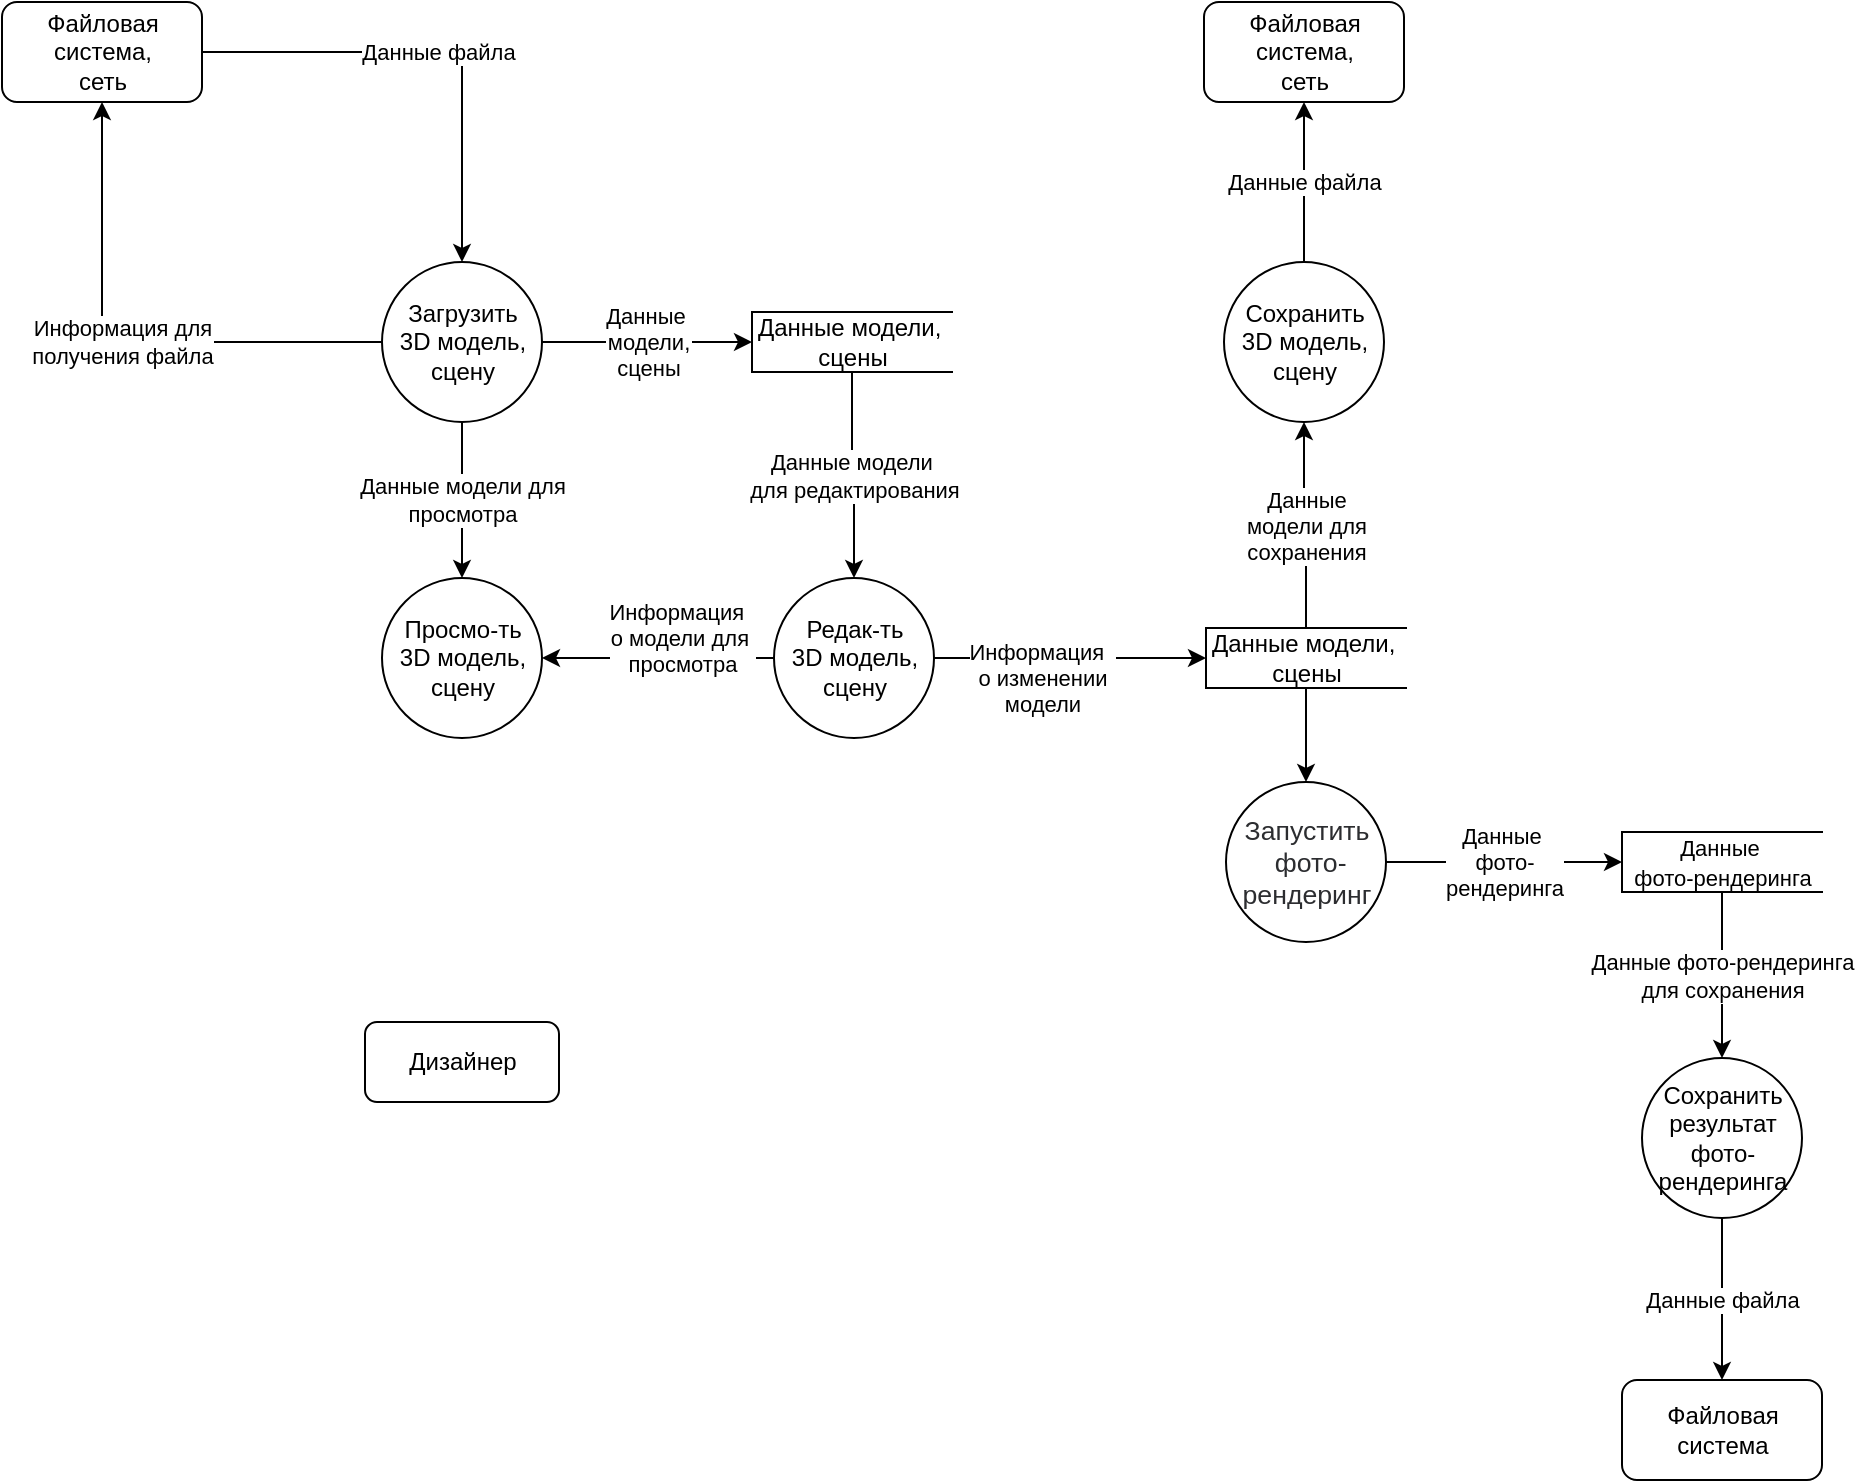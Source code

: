 <mxfile version="14.7.6" type="github">
  <diagram id="zpo06m7_BMjcQepiqPYK" name="Основная">
    <mxGraphModel dx="868" dy="482" grid="1" gridSize="10" guides="1" tooltips="1" connect="1" arrows="1" fold="1" page="1" pageScale="1" pageWidth="1169" pageHeight="827" math="0" shadow="0">
      <root>
        <mxCell id="0" />
        <mxCell id="1" parent="0" />
        <mxCell id="oDMPhcDwK1nl3bNBo1yr-3" value="Информация для&lt;br&gt;получения файла" style="edgeStyle=orthogonalEdgeStyle;rounded=0;orthogonalLoop=1;jettySize=auto;html=1;" edge="1" parent="1" source="nFgDgpKMFWf3unUXLBJT-1" target="60nflXu5xfEMRwVFv_RP-4">
          <mxGeometry relative="1" as="geometry" />
        </mxCell>
        <mxCell id="oDMPhcDwK1nl3bNBo1yr-5" value="Данные&amp;nbsp;&lt;br&gt;модели,&lt;br&gt;сцены" style="edgeStyle=orthogonalEdgeStyle;rounded=0;orthogonalLoop=1;jettySize=auto;html=1;" edge="1" parent="1" source="nFgDgpKMFWf3unUXLBJT-1" target="nFgDgpKMFWf3unUXLBJT-2">
          <mxGeometry relative="1" as="geometry" />
        </mxCell>
        <mxCell id="oDMPhcDwK1nl3bNBo1yr-26" value="Данные модели для&lt;br&gt;просмотра" style="edgeStyle=orthogonalEdgeStyle;rounded=0;orthogonalLoop=1;jettySize=auto;html=1;" edge="1" parent="1" source="nFgDgpKMFWf3unUXLBJT-1" target="oDMPhcDwK1nl3bNBo1yr-25">
          <mxGeometry relative="1" as="geometry" />
        </mxCell>
        <mxCell id="nFgDgpKMFWf3unUXLBJT-1" value="&lt;span&gt;Загрузить &lt;br&gt;3D модель, &lt;br&gt;сцену&lt;/span&gt;" style="shape=ellipse;html=1;dashed=0;whitespace=wrap;aspect=fixed;perimeter=ellipsePerimeter;" parent="1" vertex="1">
          <mxGeometry x="317" y="170" width="80" height="80" as="geometry" />
        </mxCell>
        <mxCell id="oDMPhcDwK1nl3bNBo1yr-8" value="Данные модели&amp;nbsp;&lt;br&gt;для редактирования" style="edgeStyle=orthogonalEdgeStyle;rounded=0;orthogonalLoop=1;jettySize=auto;html=1;" edge="1" parent="1" source="nFgDgpKMFWf3unUXLBJT-2" target="oDMPhcDwK1nl3bNBo1yr-7">
          <mxGeometry relative="1" as="geometry" />
        </mxCell>
        <mxCell id="oDMPhcDwK1nl3bNBo1yr-11" value="Данные &lt;br&gt;модели для&lt;br&gt;сохранения&lt;br&gt;" style="edgeStyle=orthogonalEdgeStyle;rounded=0;orthogonalLoop=1;jettySize=auto;html=1;exitX=0.5;exitY=0;exitDx=0;exitDy=0;" edge="1" parent="1" source="oDMPhcDwK1nl3bNBo1yr-14" target="oDMPhcDwK1nl3bNBo1yr-10">
          <mxGeometry relative="1" as="geometry" />
        </mxCell>
        <mxCell id="nFgDgpKMFWf3unUXLBJT-2" value="Данные модели,&amp;nbsp;&lt;br&gt;сцены" style="html=1;dashed=0;whitespace=wrap;shape=partialRectangle;right=0;" parent="1" vertex="1">
          <mxGeometry x="502" y="195" width="100" height="30" as="geometry" />
        </mxCell>
        <mxCell id="oDMPhcDwK1nl3bNBo1yr-4" value="Данные файла" style="edgeStyle=orthogonalEdgeStyle;rounded=0;orthogonalLoop=1;jettySize=auto;html=1;" edge="1" parent="1" source="60nflXu5xfEMRwVFv_RP-4" target="nFgDgpKMFWf3unUXLBJT-1">
          <mxGeometry relative="1" as="geometry" />
        </mxCell>
        <mxCell id="60nflXu5xfEMRwVFv_RP-4" value="Файловая &lt;br&gt;система,&lt;br&gt;сеть" style="html=1;dashed=0;whitespace=wrap;rounded=1;" parent="1" vertex="1">
          <mxGeometry x="127" y="40" width="100" height="50" as="geometry" />
        </mxCell>
        <mxCell id="oDMPhcDwK1nl3bNBo1yr-1" value="Файловая&lt;br&gt;система,&lt;br&gt;сеть" style="html=1;dashed=0;whitespace=wrap;rounded=1;" vertex="1" parent="1">
          <mxGeometry x="728" y="40" width="100" height="50" as="geometry" />
        </mxCell>
        <mxCell id="oDMPhcDwK1nl3bNBo1yr-2" value="Дизайнер" style="html=1;dashed=0;whitespace=wrap;rounded=1;" vertex="1" parent="1">
          <mxGeometry x="308.5" y="550" width="97" height="40" as="geometry" />
        </mxCell>
        <mxCell id="oDMPhcDwK1nl3bNBo1yr-15" value="Информация&amp;nbsp;&amp;nbsp;&lt;br&gt;о изменении &lt;br&gt;модели" style="edgeStyle=orthogonalEdgeStyle;rounded=0;orthogonalLoop=1;jettySize=auto;html=1;" edge="1" parent="1" source="oDMPhcDwK1nl3bNBo1yr-7" target="oDMPhcDwK1nl3bNBo1yr-14">
          <mxGeometry x="-0.206" y="-10" relative="1" as="geometry">
            <mxPoint as="offset" />
          </mxGeometry>
        </mxCell>
        <mxCell id="oDMPhcDwK1nl3bNBo1yr-7" value="&lt;span style=&quot;font-family: &amp;#34;helvetica&amp;#34;&quot;&gt;Редак-ть&lt;br&gt;3D модель, &lt;br&gt;сцену&lt;/span&gt;" style="shape=ellipse;html=1;dashed=0;whitespace=wrap;aspect=fixed;perimeter=ellipsePerimeter;" vertex="1" parent="1">
          <mxGeometry x="513" y="328" width="80" height="80" as="geometry" />
        </mxCell>
        <mxCell id="oDMPhcDwK1nl3bNBo1yr-12" value="Данные файла" style="edgeStyle=orthogonalEdgeStyle;rounded=0;orthogonalLoop=1;jettySize=auto;html=1;" edge="1" parent="1" source="oDMPhcDwK1nl3bNBo1yr-10" target="oDMPhcDwK1nl3bNBo1yr-1">
          <mxGeometry relative="1" as="geometry" />
        </mxCell>
        <mxCell id="oDMPhcDwK1nl3bNBo1yr-10" value="&lt;span style=&quot;font-family: &amp;#34;helvetica&amp;#34;&quot;&gt;Сохранить &lt;br&gt;3D модель, &lt;br&gt;сцену&lt;/span&gt;" style="shape=ellipse;html=1;dashed=0;whitespace=wrap;aspect=fixed;perimeter=ellipsePerimeter;" vertex="1" parent="1">
          <mxGeometry x="738" y="170" width="80" height="80" as="geometry" />
        </mxCell>
        <mxCell id="oDMPhcDwK1nl3bNBo1yr-18" style="edgeStyle=orthogonalEdgeStyle;rounded=0;orthogonalLoop=1;jettySize=auto;html=1;" edge="1" parent="1" source="oDMPhcDwK1nl3bNBo1yr-14" target="oDMPhcDwK1nl3bNBo1yr-17">
          <mxGeometry relative="1" as="geometry" />
        </mxCell>
        <mxCell id="oDMPhcDwK1nl3bNBo1yr-14" value="Данные модели,&amp;nbsp;&lt;br&gt;сцены" style="html=1;dashed=0;whitespace=wrap;shape=partialRectangle;right=0;" vertex="1" parent="1">
          <mxGeometry x="729" y="353" width="100" height="30" as="geometry" />
        </mxCell>
        <mxCell id="oDMPhcDwK1nl3bNBo1yr-20" value="Данные&amp;nbsp;&lt;br&gt;фото-&lt;br&gt;рендеринга" style="edgeStyle=orthogonalEdgeStyle;rounded=0;orthogonalLoop=1;jettySize=auto;html=1;" edge="1" parent="1" source="oDMPhcDwK1nl3bNBo1yr-17" target="oDMPhcDwK1nl3bNBo1yr-19">
          <mxGeometry relative="1" as="geometry" />
        </mxCell>
        <mxCell id="oDMPhcDwK1nl3bNBo1yr-17" value="&lt;span style=&quot;color: rgb(44 , 45 , 48) ; font-family: &amp;#34;arial&amp;#34; ; font-size: 13.333px&quot;&gt;Запустить&lt;br&gt;&amp;nbsp;фото-&lt;br&gt;рендеринг&lt;/span&gt;" style="shape=ellipse;html=1;dashed=0;whitespace=wrap;aspect=fixed;perimeter=ellipsePerimeter;" vertex="1" parent="1">
          <mxGeometry x="739" y="430" width="80" height="80" as="geometry" />
        </mxCell>
        <mxCell id="oDMPhcDwK1nl3bNBo1yr-24" value="Данные фото-рендеринга&lt;br&gt;для сохранения" style="edgeStyle=orthogonalEdgeStyle;rounded=0;orthogonalLoop=1;jettySize=auto;html=1;" edge="1" parent="1" source="oDMPhcDwK1nl3bNBo1yr-19" target="oDMPhcDwK1nl3bNBo1yr-22">
          <mxGeometry relative="1" as="geometry" />
        </mxCell>
        <mxCell id="oDMPhcDwK1nl3bNBo1yr-19" value="&lt;span style=&quot;font-size: 11px ; background-color: rgb(255 , 255 , 255)&quot;&gt;Данные&amp;nbsp;&lt;/span&gt;&lt;br style=&quot;font-size: 11px&quot;&gt;&lt;span style=&quot;font-size: 11px ; background-color: rgb(255 , 255 , 255)&quot;&gt;фото-&lt;/span&gt;&lt;span style=&quot;font-size: 11px ; background-color: rgb(255 , 255 , 255)&quot;&gt;рендеринга&lt;/span&gt;" style="html=1;dashed=0;whitespace=wrap;shape=partialRectangle;right=0;" vertex="1" parent="1">
          <mxGeometry x="937" y="455" width="100" height="30" as="geometry" />
        </mxCell>
        <mxCell id="oDMPhcDwK1nl3bNBo1yr-21" value="Файловая&lt;br&gt;система" style="html=1;dashed=0;whitespace=wrap;rounded=1;" vertex="1" parent="1">
          <mxGeometry x="937" y="729" width="100" height="50" as="geometry" />
        </mxCell>
        <mxCell id="oDMPhcDwK1nl3bNBo1yr-23" value="Данные файла" style="edgeStyle=orthogonalEdgeStyle;rounded=0;orthogonalLoop=1;jettySize=auto;html=1;" edge="1" parent="1" source="oDMPhcDwK1nl3bNBo1yr-22" target="oDMPhcDwK1nl3bNBo1yr-21">
          <mxGeometry relative="1" as="geometry" />
        </mxCell>
        <mxCell id="oDMPhcDwK1nl3bNBo1yr-22" value="&lt;span style=&quot;font-family: &amp;#34;helvetica&amp;#34;&quot;&gt;Сохранить &lt;br&gt;результат&lt;br&gt;фото-&lt;br&gt;рендеринга&lt;br&gt;&lt;/span&gt;" style="shape=ellipse;html=1;dashed=0;whitespace=wrap;aspect=fixed;perimeter=ellipsePerimeter;" vertex="1" parent="1">
          <mxGeometry x="947" y="568" width="80" height="80" as="geometry" />
        </mxCell>
        <mxCell id="oDMPhcDwK1nl3bNBo1yr-25" value="&lt;span&gt;Просмо-ть &lt;br&gt;3D модель, &lt;br&gt;сцену&lt;/span&gt;" style="shape=ellipse;html=1;dashed=0;whitespace=wrap;aspect=fixed;perimeter=ellipsePerimeter;" vertex="1" parent="1">
          <mxGeometry x="317" y="328" width="80" height="80" as="geometry" />
        </mxCell>
        <mxCell id="oDMPhcDwK1nl3bNBo1yr-27" value="Информация&amp;nbsp;&amp;nbsp;&lt;br&gt;о модели для&amp;nbsp;&lt;br&gt;просмотра" style="edgeStyle=orthogonalEdgeStyle;rounded=0;orthogonalLoop=1;jettySize=auto;html=1;" edge="1" parent="1" source="oDMPhcDwK1nl3bNBo1yr-7" target="oDMPhcDwK1nl3bNBo1yr-25">
          <mxGeometry x="-0.206" y="-10" relative="1" as="geometry">
            <mxPoint as="offset" />
          </mxGeometry>
        </mxCell>
      </root>
    </mxGraphModel>
  </diagram>
</mxfile>
